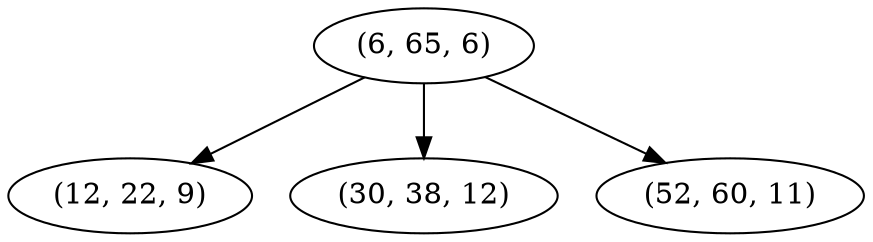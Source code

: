 digraph tree {
    "(6, 65, 6)";
    "(12, 22, 9)";
    "(30, 38, 12)";
    "(52, 60, 11)";
    "(6, 65, 6)" -> "(12, 22, 9)";
    "(6, 65, 6)" -> "(30, 38, 12)";
    "(6, 65, 6)" -> "(52, 60, 11)";
}
